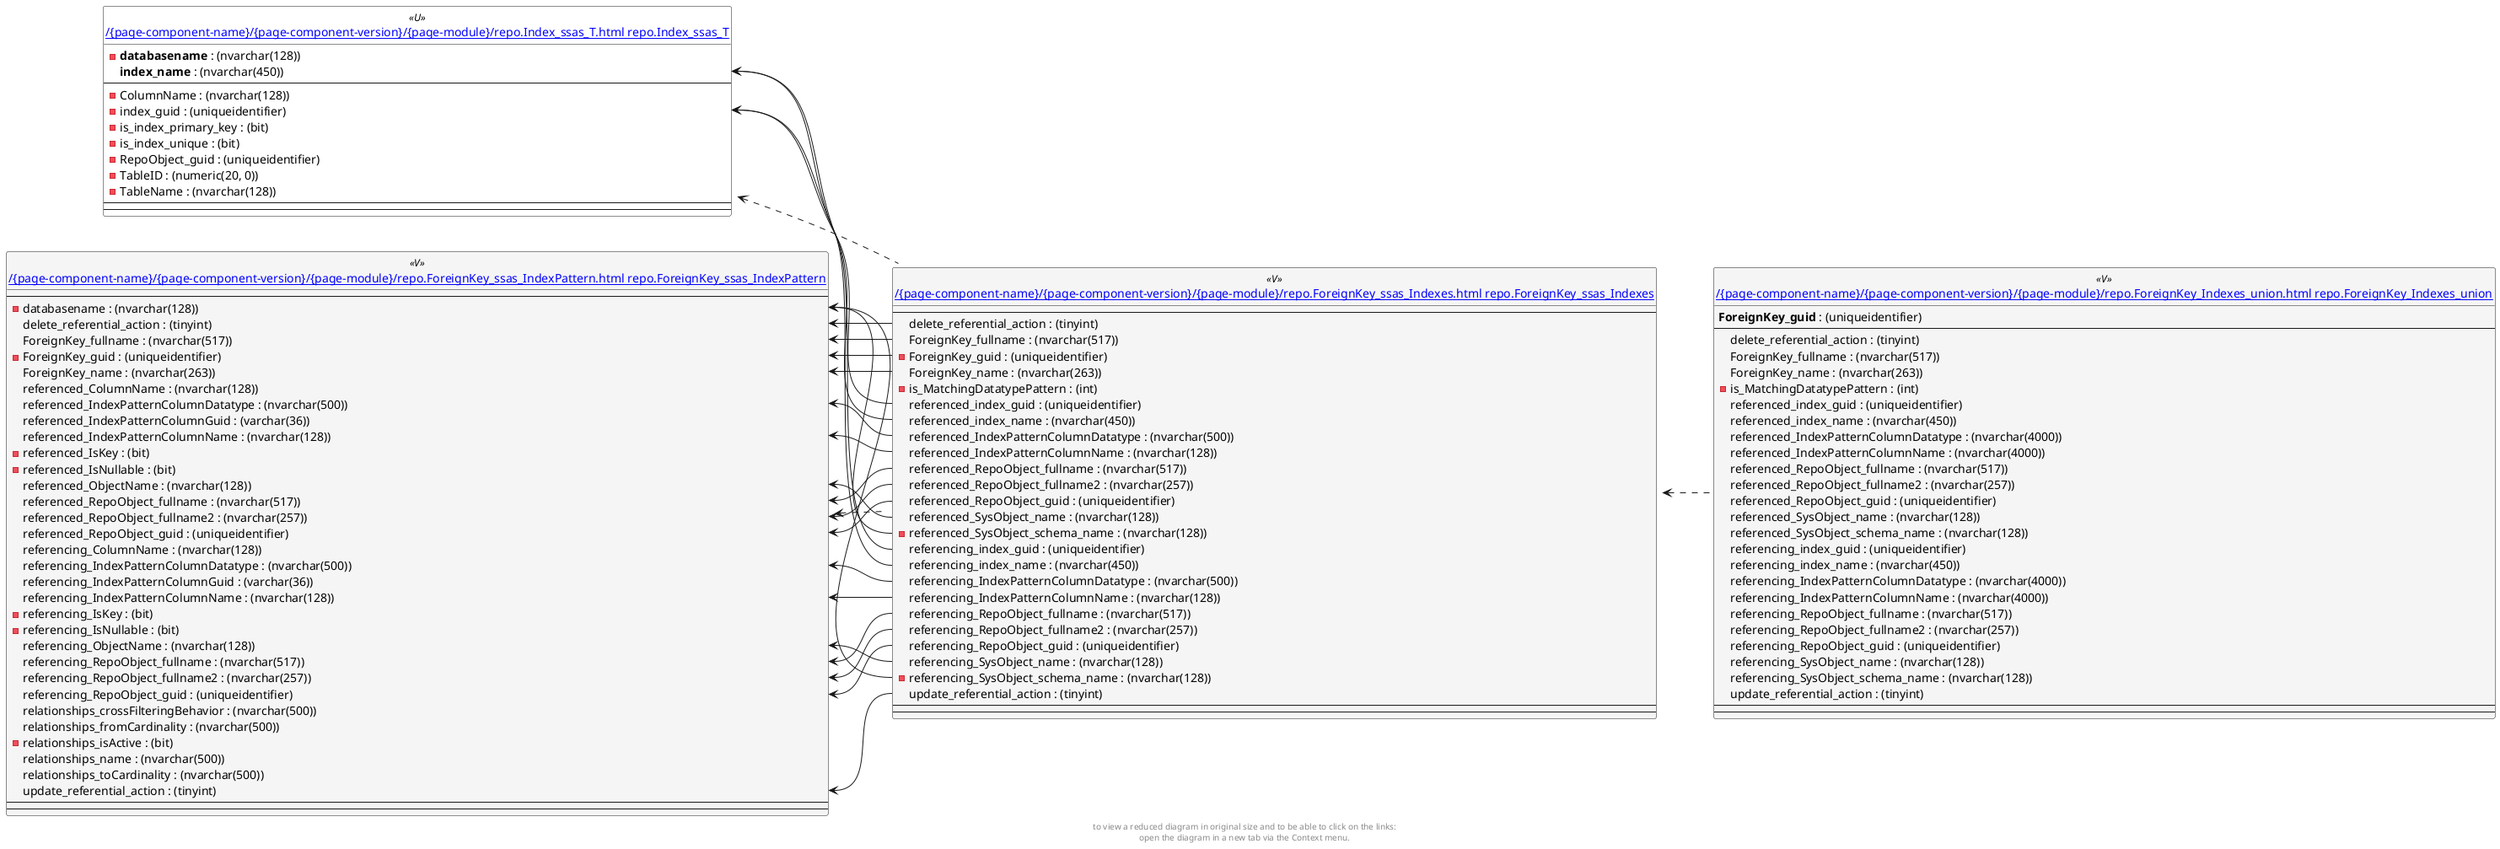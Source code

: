 @startuml
left to right direction
'top to bottom direction
hide circle
'avoide "." issues:
set namespaceSeparator none


skinparam class {
  BackgroundColor White
  BackgroundColor<<FN>> Yellow
  BackgroundColor<<FS>> Yellow
  BackgroundColor<<FT>> LightGray
  BackgroundColor<<IF>> Yellow
  BackgroundColor<<IS>> Yellow
  BackgroundColor<<P>> Aqua
  BackgroundColor<<PC>> Aqua
  BackgroundColor<<SN>> Yellow
  BackgroundColor<<SO>> SlateBlue
  BackgroundColor<<TF>> LightGray
  BackgroundColor<<TR>> Tomato
  BackgroundColor<<U>> White
  BackgroundColor<<V>> WhiteSmoke
  BackgroundColor<<X>> Aqua
}


entity "[[{site-url}/{page-component-name}/{page-component-version}/{page-module}/repo.ForeignKey_Indexes_union.html repo.ForeignKey_Indexes_union]]" as repo.ForeignKey_Indexes_union << V >> {
  **ForeignKey_guid** : (uniqueidentifier)
  --
  delete_referential_action : (tinyint)
  ForeignKey_fullname : (nvarchar(517))
  ForeignKey_name : (nvarchar(263))
  - is_MatchingDatatypePattern : (int)
  referenced_index_guid : (uniqueidentifier)
  referenced_index_name : (nvarchar(450))
  referenced_IndexPatternColumnDatatype : (nvarchar(4000))
  referenced_IndexPatternColumnName : (nvarchar(4000))
  referenced_RepoObject_fullname : (nvarchar(517))
  referenced_RepoObject_fullname2 : (nvarchar(257))
  referenced_RepoObject_guid : (uniqueidentifier)
  referenced_SysObject_name : (nvarchar(128))
  referenced_SysObject_schema_name : (nvarchar(128))
  referencing_index_guid : (uniqueidentifier)
  referencing_index_name : (nvarchar(450))
  referencing_IndexPatternColumnDatatype : (nvarchar(4000))
  referencing_IndexPatternColumnName : (nvarchar(4000))
  referencing_RepoObject_fullname : (nvarchar(517))
  referencing_RepoObject_fullname2 : (nvarchar(257))
  referencing_RepoObject_guid : (uniqueidentifier)
  referencing_SysObject_name : (nvarchar(128))
  referencing_SysObject_schema_name : (nvarchar(128))
  update_referential_action : (tinyint)
  --
  --
}

entity "[[{site-url}/{page-component-name}/{page-component-version}/{page-module}/repo.ForeignKey_ssas_Indexes.html repo.ForeignKey_ssas_Indexes]]" as repo.ForeignKey_ssas_Indexes << V >> {
  --
  delete_referential_action : (tinyint)
  ForeignKey_fullname : (nvarchar(517))
  - ForeignKey_guid : (uniqueidentifier)
  ForeignKey_name : (nvarchar(263))
  - is_MatchingDatatypePattern : (int)
  referenced_index_guid : (uniqueidentifier)
  referenced_index_name : (nvarchar(450))
  referenced_IndexPatternColumnDatatype : (nvarchar(500))
  referenced_IndexPatternColumnName : (nvarchar(128))
  referenced_RepoObject_fullname : (nvarchar(517))
  referenced_RepoObject_fullname2 : (nvarchar(257))
  referenced_RepoObject_guid : (uniqueidentifier)
  referenced_SysObject_name : (nvarchar(128))
  - referenced_SysObject_schema_name : (nvarchar(128))
  referencing_index_guid : (uniqueidentifier)
  referencing_index_name : (nvarchar(450))
  referencing_IndexPatternColumnDatatype : (nvarchar(500))
  referencing_IndexPatternColumnName : (nvarchar(128))
  referencing_RepoObject_fullname : (nvarchar(517))
  referencing_RepoObject_fullname2 : (nvarchar(257))
  referencing_RepoObject_guid : (uniqueidentifier)
  referencing_SysObject_name : (nvarchar(128))
  - referencing_SysObject_schema_name : (nvarchar(128))
  update_referential_action : (tinyint)
  --
  --
}

entity "[[{site-url}/{page-component-name}/{page-component-version}/{page-module}/repo.ForeignKey_ssas_IndexPattern.html repo.ForeignKey_ssas_IndexPattern]]" as repo.ForeignKey_ssas_IndexPattern << V >> {
  --
  - databasename : (nvarchar(128))
  delete_referential_action : (tinyint)
  ForeignKey_fullname : (nvarchar(517))
  - ForeignKey_guid : (uniqueidentifier)
  ForeignKey_name : (nvarchar(263))
  referenced_ColumnName : (nvarchar(128))
  referenced_IndexPatternColumnDatatype : (nvarchar(500))
  referenced_IndexPatternColumnGuid : (varchar(36))
  referenced_IndexPatternColumnName : (nvarchar(128))
  - referenced_IsKey : (bit)
  - referenced_IsNullable : (bit)
  referenced_ObjectName : (nvarchar(128))
  referenced_RepoObject_fullname : (nvarchar(517))
  referenced_RepoObject_fullname2 : (nvarchar(257))
  referenced_RepoObject_guid : (uniqueidentifier)
  referencing_ColumnName : (nvarchar(128))
  referencing_IndexPatternColumnDatatype : (nvarchar(500))
  referencing_IndexPatternColumnGuid : (varchar(36))
  referencing_IndexPatternColumnName : (nvarchar(128))
  - referencing_IsKey : (bit)
  - referencing_IsNullable : (bit)
  referencing_ObjectName : (nvarchar(128))
  referencing_RepoObject_fullname : (nvarchar(517))
  referencing_RepoObject_fullname2 : (nvarchar(257))
  referencing_RepoObject_guid : (uniqueidentifier)
  relationships_crossFilteringBehavior : (nvarchar(500))
  relationships_fromCardinality : (nvarchar(500))
  - relationships_isActive : (bit)
  relationships_name : (nvarchar(500))
  relationships_toCardinality : (nvarchar(500))
  update_referential_action : (tinyint)
  --
  --
}

entity "[[{site-url}/{page-component-name}/{page-component-version}/{page-module}/repo.Index_ssas_T.html repo.Index_ssas_T]]" as repo.Index_ssas_T << U >> {
  - **databasename** : (nvarchar(128))
  **index_name** : (nvarchar(450))
  --
  - ColumnName : (nvarchar(128))
  - index_guid : (uniqueidentifier)
  - is_index_primary_key : (bit)
  - is_index_unique : (bit)
  - RepoObject_guid : (uniqueidentifier)
  - TableID : (numeric(20, 0))
  - TableName : (nvarchar(128))
  --
  --
}

repo.ForeignKey_ssas_Indexes <.. repo.ForeignKey_Indexes_union
repo.ForeignKey_ssas_IndexPattern <.. repo.ForeignKey_ssas_Indexes
repo.Index_ssas_T <.. repo.ForeignKey_ssas_Indexes
repo.ForeignKey_ssas_IndexPattern::databasename <-- repo.ForeignKey_ssas_Indexes::referenced_SysObject_schema_name
repo.ForeignKey_ssas_IndexPattern::databasename <-- repo.ForeignKey_ssas_Indexes::referencing_SysObject_schema_name
repo.ForeignKey_ssas_IndexPattern::delete_referential_action <-- repo.ForeignKey_ssas_Indexes::delete_referential_action
repo.ForeignKey_ssas_IndexPattern::ForeignKey_fullname <-- repo.ForeignKey_ssas_Indexes::ForeignKey_fullname
repo.ForeignKey_ssas_IndexPattern::ForeignKey_guid <-- repo.ForeignKey_ssas_Indexes::ForeignKey_guid
repo.ForeignKey_ssas_IndexPattern::ForeignKey_name <-- repo.ForeignKey_ssas_Indexes::ForeignKey_name
repo.ForeignKey_ssas_IndexPattern::referenced_IndexPatternColumnDatatype <-- repo.ForeignKey_ssas_Indexes::referenced_IndexPatternColumnDatatype
repo.ForeignKey_ssas_IndexPattern::referenced_IndexPatternColumnName <-- repo.ForeignKey_ssas_Indexes::referenced_IndexPatternColumnName
repo.ForeignKey_ssas_IndexPattern::referenced_ObjectName <-- repo.ForeignKey_ssas_Indexes::referenced_SysObject_name
repo.ForeignKey_ssas_IndexPattern::referenced_RepoObject_fullname <-- repo.ForeignKey_ssas_Indexes::referenced_RepoObject_fullname
repo.ForeignKey_ssas_IndexPattern::referenced_RepoObject_fullname2 <-- repo.ForeignKey_ssas_Indexes::referenced_RepoObject_fullname2
repo.ForeignKey_ssas_IndexPattern::referenced_RepoObject_guid <-- repo.ForeignKey_ssas_Indexes::referenced_RepoObject_guid
repo.ForeignKey_ssas_IndexPattern::referencing_IndexPatternColumnDatatype <-- repo.ForeignKey_ssas_Indexes::referencing_IndexPatternColumnDatatype
repo.ForeignKey_ssas_IndexPattern::referencing_IndexPatternColumnName <-- repo.ForeignKey_ssas_Indexes::referencing_IndexPatternColumnName
repo.ForeignKey_ssas_IndexPattern::referencing_ObjectName <-- repo.ForeignKey_ssas_Indexes::referencing_SysObject_name
repo.ForeignKey_ssas_IndexPattern::referencing_RepoObject_fullname <-- repo.ForeignKey_ssas_Indexes::referencing_RepoObject_fullname
repo.ForeignKey_ssas_IndexPattern::referencing_RepoObject_fullname2 <-- repo.ForeignKey_ssas_Indexes::referencing_RepoObject_fullname2
repo.ForeignKey_ssas_IndexPattern::referencing_RepoObject_guid <-- repo.ForeignKey_ssas_Indexes::referencing_RepoObject_guid
repo.ForeignKey_ssas_IndexPattern::update_referential_action <-- repo.ForeignKey_ssas_Indexes::update_referential_action
repo.Index_ssas_T::index_guid <-- repo.ForeignKey_ssas_Indexes::referenced_index_guid
repo.Index_ssas_T::index_guid <-- repo.ForeignKey_ssas_Indexes::referencing_index_guid
repo.Index_ssas_T::index_name <-- repo.ForeignKey_ssas_Indexes::referenced_index_name
repo.Index_ssas_T::index_name <-- repo.ForeignKey_ssas_Indexes::referencing_index_name
footer
to view a reduced diagram in original size and to be able to click on the links:
open the diagram in a new tab via the Context menu.
end footer

@enduml

